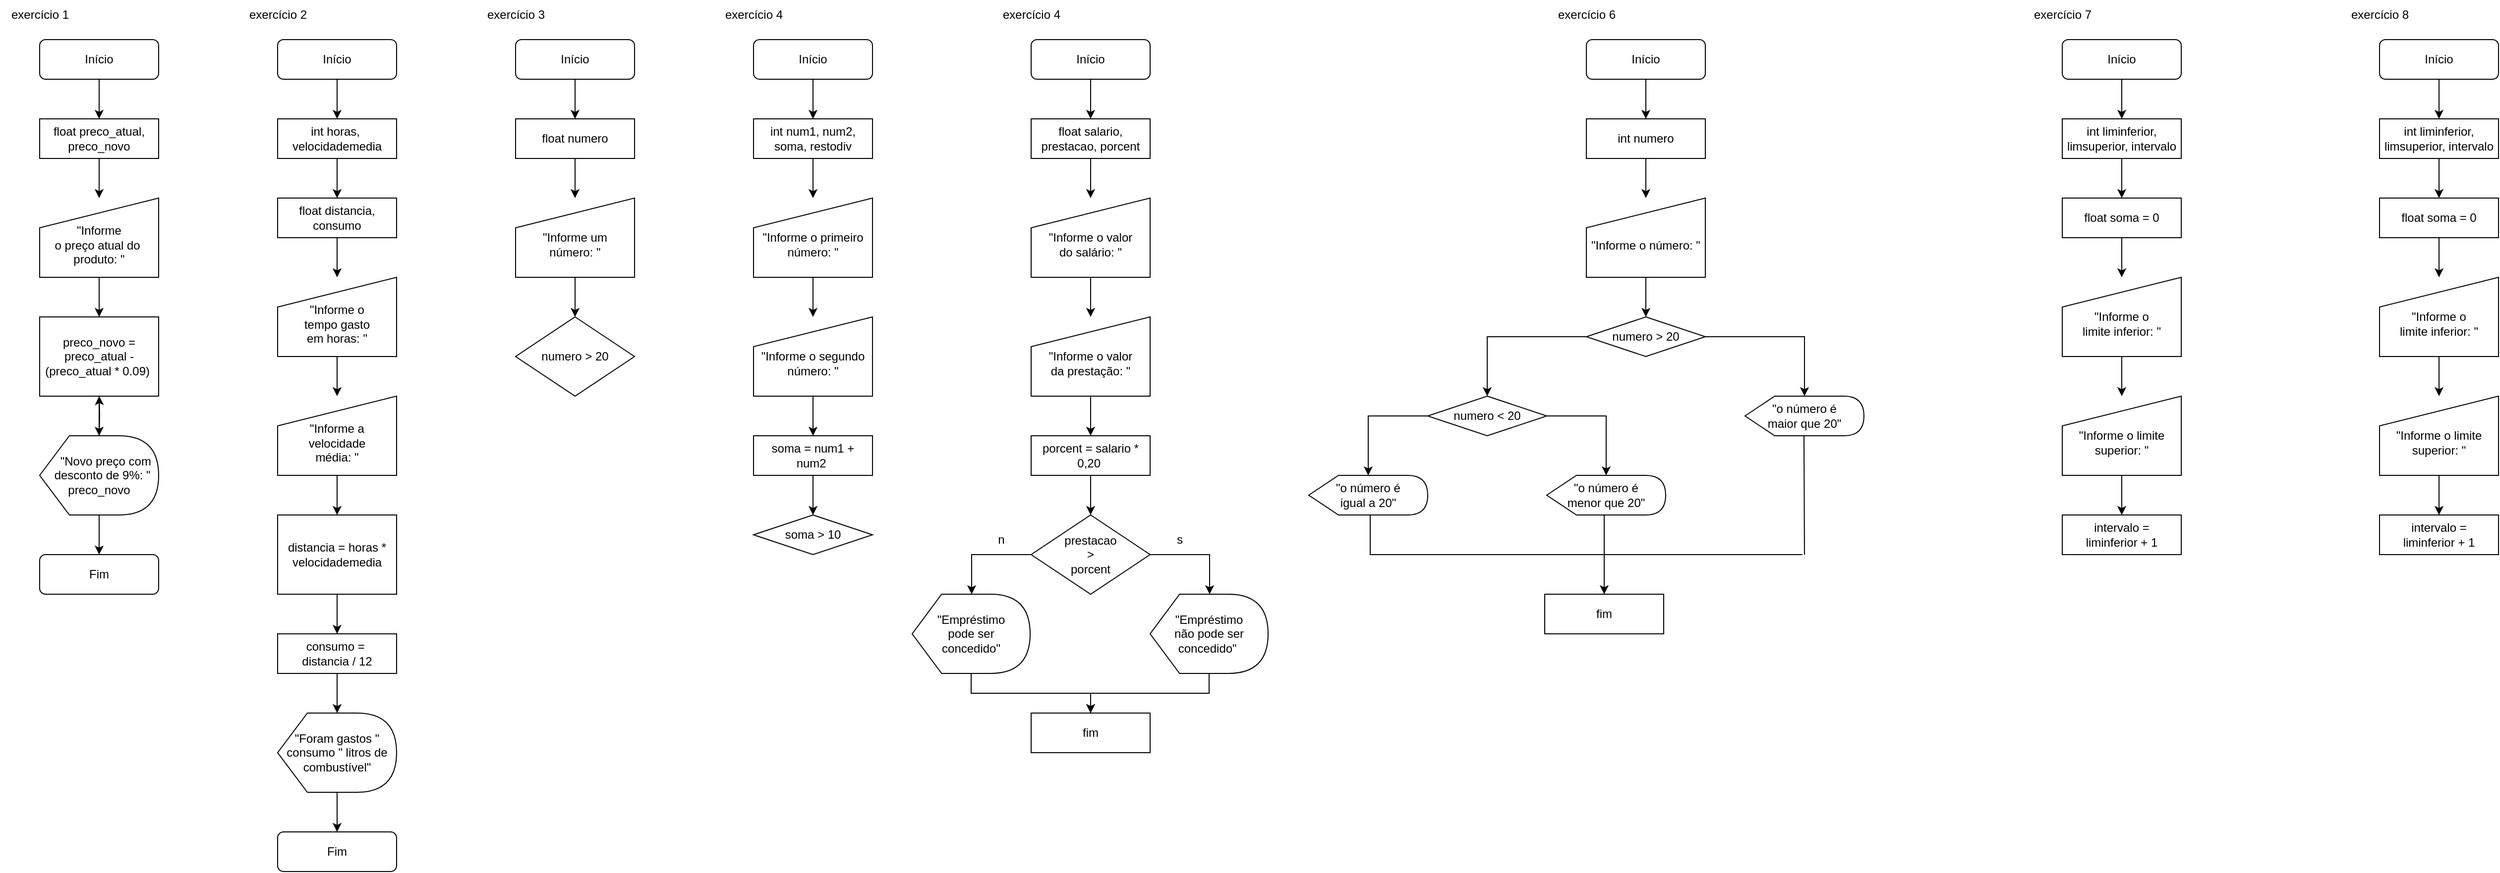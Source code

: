 <mxfile version="21.7.4" type="github">
  <diagram name="Página-1" id="6OJFohY8rK-hH3m3bg7i">
    <mxGraphModel dx="880" dy="452" grid="1" gridSize="10" guides="1" tooltips="1" connect="1" arrows="1" fold="1" page="1" pageScale="1" pageWidth="827" pageHeight="1169" math="0" shadow="0">
      <root>
        <mxCell id="0" />
        <mxCell id="1" parent="0" />
        <mxCell id="3HlrBlEwusMIzVOs72gr-17" value="" style="edgeStyle=orthogonalEdgeStyle;rounded=0;orthogonalLoop=1;jettySize=auto;html=1;" parent="1" source="3HlrBlEwusMIzVOs72gr-1" target="3HlrBlEwusMIzVOs72gr-14" edge="1">
          <mxGeometry relative="1" as="geometry" />
        </mxCell>
        <mxCell id="3HlrBlEwusMIzVOs72gr-1" value="Início" style="rounded=1;whiteSpace=wrap;html=1;" parent="1" vertex="1">
          <mxGeometry x="40" y="40" width="120" height="40" as="geometry" />
        </mxCell>
        <mxCell id="3HlrBlEwusMIzVOs72gr-24" value="" style="edgeStyle=orthogonalEdgeStyle;rounded=0;orthogonalLoop=1;jettySize=auto;html=1;exitX=0.5;exitY=1;exitDx=0;exitDy=0;" parent="1" target="3HlrBlEwusMIzVOs72gr-23" edge="1">
          <mxGeometry relative="1" as="geometry">
            <mxPoint x="100" y="440" as="sourcePoint" />
          </mxGeometry>
        </mxCell>
        <mxCell id="3HlrBlEwusMIzVOs72gr-15" value="" style="edgeStyle=orthogonalEdgeStyle;rounded=0;orthogonalLoop=1;jettySize=auto;html=1;" parent="1" source="3HlrBlEwusMIzVOs72gr-14" edge="1">
          <mxGeometry relative="1" as="geometry">
            <mxPoint x="100" y="200" as="targetPoint" />
          </mxGeometry>
        </mxCell>
        <mxCell id="3HlrBlEwusMIzVOs72gr-14" value="float preco_atual, preco_novo" style="whiteSpace=wrap;html=1;" parent="1" vertex="1">
          <mxGeometry x="40" y="120" width="120" height="40" as="geometry" />
        </mxCell>
        <mxCell id="3HlrBlEwusMIzVOs72gr-27" value="" style="edgeStyle=orthogonalEdgeStyle;rounded=0;orthogonalLoop=1;jettySize=auto;html=1;" parent="1" source="3HlrBlEwusMIzVOs72gr-23" target="3HlrBlEwusMIzVOs72gr-25" edge="1">
          <mxGeometry relative="1" as="geometry" />
        </mxCell>
        <mxCell id="3HlrBlEwusMIzVOs72gr-23" value="preco_novo = preco_atual - (preco_atual * 0.09)&amp;nbsp;" style="rounded=0;whiteSpace=wrap;html=1;" parent="1" vertex="1">
          <mxGeometry x="40" y="320" width="120" height="80" as="geometry" />
        </mxCell>
        <mxCell id="3HlrBlEwusMIzVOs72gr-30" value="" style="edgeStyle=orthogonalEdgeStyle;rounded=0;orthogonalLoop=1;jettySize=auto;html=1;" parent="1" source="3HlrBlEwusMIzVOs72gr-25" target="3HlrBlEwusMIzVOs72gr-29" edge="1">
          <mxGeometry relative="1" as="geometry" />
        </mxCell>
        <mxCell id="3HlrBlEwusMIzVOs72gr-25" value="&amp;nbsp; &amp;nbsp; &amp;nbsp;&quot;Novo preço com&amp;nbsp; &amp;nbsp; desconto de 9%: &quot; preco_novo" style="shape=display;whiteSpace=wrap;html=1;" parent="1" vertex="1">
          <mxGeometry x="40" y="440" width="120" height="80" as="geometry" />
        </mxCell>
        <mxCell id="3HlrBlEwusMIzVOs72gr-29" value="Fim" style="rounded=1;whiteSpace=wrap;html=1;" parent="1" vertex="1">
          <mxGeometry x="40" y="560" width="120" height="40" as="geometry" />
        </mxCell>
        <mxCell id="3HlrBlEwusMIzVOs72gr-35" value="exercício 1" style="text;html=1;align=center;verticalAlign=middle;resizable=0;points=[];autosize=1;strokeColor=none;fillColor=none;" parent="1" vertex="1">
          <mxGeometry width="80" height="30" as="geometry" />
        </mxCell>
        <mxCell id="3HlrBlEwusMIzVOs72gr-37" value="exercício 2" style="text;html=1;align=center;verticalAlign=middle;resizable=0;points=[];autosize=1;strokeColor=none;fillColor=none;" parent="1" vertex="1">
          <mxGeometry x="240" width="80" height="30" as="geometry" />
        </mxCell>
        <mxCell id="3HlrBlEwusMIzVOs72gr-44" value="" style="edgeStyle=orthogonalEdgeStyle;rounded=0;orthogonalLoop=1;jettySize=auto;html=1;" parent="1" source="3HlrBlEwusMIzVOs72gr-38" target="3HlrBlEwusMIzVOs72gr-41" edge="1">
          <mxGeometry relative="1" as="geometry" />
        </mxCell>
        <mxCell id="3HlrBlEwusMIzVOs72gr-38" value="Início" style="rounded=1;whiteSpace=wrap;html=1;" parent="1" vertex="1">
          <mxGeometry x="280" y="40" width="120" height="40" as="geometry" />
        </mxCell>
        <mxCell id="3HlrBlEwusMIzVOs72gr-45" value="" style="edgeStyle=orthogonalEdgeStyle;rounded=0;orthogonalLoop=1;jettySize=auto;html=1;" parent="1" source="3HlrBlEwusMIzVOs72gr-41" target="3HlrBlEwusMIzVOs72gr-42" edge="1">
          <mxGeometry relative="1" as="geometry" />
        </mxCell>
        <mxCell id="3HlrBlEwusMIzVOs72gr-41" value="&lt;font&gt;int horas,&amp;nbsp;&lt;br&gt;&lt;/font&gt;velocidademedia" style="rounded=0;whiteSpace=wrap;html=1;" parent="1" vertex="1">
          <mxGeometry x="280" y="120" width="120" height="40" as="geometry" />
        </mxCell>
        <mxCell id="4Ul2uqk5TLcKOXgZtuCx-5" value="" style="edgeStyle=orthogonalEdgeStyle;rounded=0;orthogonalLoop=1;jettySize=auto;html=1;" parent="1" source="3HlrBlEwusMIzVOs72gr-42" target="4Ul2uqk5TLcKOXgZtuCx-2" edge="1">
          <mxGeometry relative="1" as="geometry" />
        </mxCell>
        <mxCell id="3HlrBlEwusMIzVOs72gr-42" value="float distancia, consumo" style="rounded=0;whiteSpace=wrap;html=1;" parent="1" vertex="1">
          <mxGeometry x="280" y="200" width="120" height="40" as="geometry" />
        </mxCell>
        <mxCell id="4Ul2uqk5TLcKOXgZtuCx-6" value="" style="edgeStyle=orthogonalEdgeStyle;rounded=0;orthogonalLoop=1;jettySize=auto;html=1;" parent="1" source="4Ul2uqk5TLcKOXgZtuCx-2" target="4Ul2uqk5TLcKOXgZtuCx-3" edge="1">
          <mxGeometry relative="1" as="geometry" />
        </mxCell>
        <mxCell id="4Ul2uqk5TLcKOXgZtuCx-2" value="&lt;font style=&quot;border-color: var(--border-color);&quot;&gt;&lt;font style=&quot;border-color: var(--border-color);&quot;&gt;&lt;br&gt;&quot;Informe o&lt;/font&gt;&lt;br style=&quot;border-color: var(--border-color);&quot;&gt;tempo&amp;nbsp;&lt;/font&gt;&lt;font style=&quot;border-color: var(--border-color);&quot;&gt;gasto&lt;/font&gt;&lt;br style=&quot;border-color: var(--border-color);&quot;&gt;&lt;font style=&quot;border-color: var(--border-color);&quot;&gt;em horas: &quot;&lt;/font&gt;" style="shape=manualInput;whiteSpace=wrap;html=1;" parent="1" vertex="1">
          <mxGeometry x="280" y="280" width="120" height="80" as="geometry" />
        </mxCell>
        <mxCell id="4Ul2uqk5TLcKOXgZtuCx-11" value="" style="edgeStyle=orthogonalEdgeStyle;rounded=0;orthogonalLoop=1;jettySize=auto;html=1;" parent="1" source="4Ul2uqk5TLcKOXgZtuCx-3" target="4Ul2uqk5TLcKOXgZtuCx-9" edge="1">
          <mxGeometry relative="1" as="geometry" />
        </mxCell>
        <mxCell id="4Ul2uqk5TLcKOXgZtuCx-3" value="&lt;br&gt;&quot;Informe a&lt;br style=&quot;border-color: var(--border-color);&quot;&gt;velocidade&lt;br style=&quot;border-color: var(--border-color);&quot;&gt;média: &quot;" style="shape=manualInput;whiteSpace=wrap;html=1;" parent="1" vertex="1">
          <mxGeometry x="280" y="400" width="120" height="80" as="geometry" />
        </mxCell>
        <mxCell id="4Ul2uqk5TLcKOXgZtuCx-17" value="" style="edgeStyle=orthogonalEdgeStyle;rounded=0;orthogonalLoop=1;jettySize=auto;html=1;" parent="1" source="4Ul2uqk5TLcKOXgZtuCx-4" target="3HlrBlEwusMIzVOs72gr-23" edge="1">
          <mxGeometry relative="1" as="geometry" />
        </mxCell>
        <mxCell id="4Ul2uqk5TLcKOXgZtuCx-4" value="&lt;br&gt;&quot;Informe&lt;br style=&quot;border-color: var(--border-color);&quot;&gt;o preço atual do&amp;nbsp; produto: &quot;" style="shape=manualInput;whiteSpace=wrap;html=1;" parent="1" vertex="1">
          <mxGeometry x="40" y="200" width="120" height="80" as="geometry" />
        </mxCell>
        <mxCell id="4Ul2uqk5TLcKOXgZtuCx-12" value="" style="edgeStyle=orthogonalEdgeStyle;rounded=0;orthogonalLoop=1;jettySize=auto;html=1;" parent="1" source="4Ul2uqk5TLcKOXgZtuCx-9" target="4Ul2uqk5TLcKOXgZtuCx-10" edge="1">
          <mxGeometry relative="1" as="geometry" />
        </mxCell>
        <mxCell id="4Ul2uqk5TLcKOXgZtuCx-9" value="distancia =&amp;nbsp;horas * velocidademedia" style="rounded=0;whiteSpace=wrap;html=1;" parent="1" vertex="1">
          <mxGeometry x="280" y="520" width="120" height="80" as="geometry" />
        </mxCell>
        <mxCell id="4Ul2uqk5TLcKOXgZtuCx-14" value="" style="edgeStyle=orthogonalEdgeStyle;rounded=0;orthogonalLoop=1;jettySize=auto;html=1;" parent="1" source="4Ul2uqk5TLcKOXgZtuCx-10" target="4Ul2uqk5TLcKOXgZtuCx-13" edge="1">
          <mxGeometry relative="1" as="geometry" />
        </mxCell>
        <mxCell id="4Ul2uqk5TLcKOXgZtuCx-10" value="consumo =&amp;nbsp;&lt;br&gt;distancia / 12" style="rounded=0;whiteSpace=wrap;html=1;" parent="1" vertex="1">
          <mxGeometry x="280" y="640" width="120" height="40" as="geometry" />
        </mxCell>
        <mxCell id="4Ul2uqk5TLcKOXgZtuCx-16" value="" style="edgeStyle=orthogonalEdgeStyle;rounded=0;orthogonalLoop=1;jettySize=auto;html=1;" parent="1" source="4Ul2uqk5TLcKOXgZtuCx-13" target="4Ul2uqk5TLcKOXgZtuCx-15" edge="1">
          <mxGeometry relative="1" as="geometry" />
        </mxCell>
        <mxCell id="4Ul2uqk5TLcKOXgZtuCx-13" value="&quot;Foram gastos &quot; consumo &quot; litros de combustível&quot;" style="shape=display;whiteSpace=wrap;html=1;" parent="1" vertex="1">
          <mxGeometry x="280" y="720" width="120" height="80" as="geometry" />
        </mxCell>
        <mxCell id="4Ul2uqk5TLcKOXgZtuCx-15" value="Fim" style="rounded=1;whiteSpace=wrap;html=1;" parent="1" vertex="1">
          <mxGeometry x="280" y="840" width="120" height="40" as="geometry" />
        </mxCell>
        <mxCell id="4Ul2uqk5TLcKOXgZtuCx-18" value="exercício 3" style="text;html=1;align=center;verticalAlign=middle;resizable=0;points=[];autosize=1;strokeColor=none;fillColor=none;" parent="1" vertex="1">
          <mxGeometry x="480" width="80" height="30" as="geometry" />
        </mxCell>
        <mxCell id="4Ul2uqk5TLcKOXgZtuCx-19" value="exercício 4" style="text;html=1;align=center;verticalAlign=middle;resizable=0;points=[];autosize=1;strokeColor=none;fillColor=none;" parent="1" vertex="1">
          <mxGeometry x="720" width="80" height="30" as="geometry" />
        </mxCell>
        <mxCell id="4Ul2uqk5TLcKOXgZtuCx-26" value="" style="edgeStyle=orthogonalEdgeStyle;rounded=0;orthogonalLoop=1;jettySize=auto;html=1;" parent="1" source="4Ul2uqk5TLcKOXgZtuCx-20" target="4Ul2uqk5TLcKOXgZtuCx-24" edge="1">
          <mxGeometry relative="1" as="geometry" />
        </mxCell>
        <mxCell id="4Ul2uqk5TLcKOXgZtuCx-20" value="Início" style="rounded=1;whiteSpace=wrap;html=1;" parent="1" vertex="1">
          <mxGeometry x="520" y="40" width="120" height="40" as="geometry" />
        </mxCell>
        <mxCell id="4Ul2uqk5TLcKOXgZtuCx-27" value="" style="edgeStyle=orthogonalEdgeStyle;rounded=0;orthogonalLoop=1;jettySize=auto;html=1;" parent="1" source="4Ul2uqk5TLcKOXgZtuCx-21" target="4Ul2uqk5TLcKOXgZtuCx-25" edge="1">
          <mxGeometry relative="1" as="geometry" />
        </mxCell>
        <mxCell id="4Ul2uqk5TLcKOXgZtuCx-21" value="Início" style="rounded=1;whiteSpace=wrap;html=1;" parent="1" vertex="1">
          <mxGeometry x="760" y="40" width="120" height="40" as="geometry" />
        </mxCell>
        <mxCell id="MowBQ1_9IW9g_iaOD-7B-3" value="" style="edgeStyle=orthogonalEdgeStyle;rounded=0;orthogonalLoop=1;jettySize=auto;html=1;" parent="1" source="4Ul2uqk5TLcKOXgZtuCx-24" target="MowBQ1_9IW9g_iaOD-7B-2" edge="1">
          <mxGeometry relative="1" as="geometry" />
        </mxCell>
        <mxCell id="4Ul2uqk5TLcKOXgZtuCx-24" value="float numero" style="rounded=0;whiteSpace=wrap;html=1;" parent="1" vertex="1">
          <mxGeometry x="520" y="120" width="120" height="40" as="geometry" />
        </mxCell>
        <mxCell id="MowBQ1_9IW9g_iaOD-7B-18" value="" style="edgeStyle=orthogonalEdgeStyle;rounded=0;orthogonalLoop=1;jettySize=auto;html=1;" parent="1" source="4Ul2uqk5TLcKOXgZtuCx-25" target="MowBQ1_9IW9g_iaOD-7B-16" edge="1">
          <mxGeometry relative="1" as="geometry" />
        </mxCell>
        <mxCell id="4Ul2uqk5TLcKOXgZtuCx-25" value="int num1, num2,&lt;br&gt;soma, restodiv" style="rounded=0;whiteSpace=wrap;html=1;" parent="1" vertex="1">
          <mxGeometry x="760" y="120" width="120" height="40" as="geometry" />
        </mxCell>
        <mxCell id="MowBQ1_9IW9g_iaOD-7B-5" value="" style="edgeStyle=orthogonalEdgeStyle;rounded=0;orthogonalLoop=1;jettySize=auto;html=1;" parent="1" source="MowBQ1_9IW9g_iaOD-7B-2" target="MowBQ1_9IW9g_iaOD-7B-4" edge="1">
          <mxGeometry relative="1" as="geometry" />
        </mxCell>
        <mxCell id="MowBQ1_9IW9g_iaOD-7B-2" value="&lt;br&gt;&quot;Informe um&lt;br&gt;número: &quot;" style="shape=manualInput;whiteSpace=wrap;html=1;" parent="1" vertex="1">
          <mxGeometry x="520" y="200" width="120" height="80" as="geometry" />
        </mxCell>
        <mxCell id="MowBQ1_9IW9g_iaOD-7B-4" value="numero &amp;gt; 20" style="rhombus;whiteSpace=wrap;html=1;" parent="1" vertex="1">
          <mxGeometry x="520" y="320" width="120" height="80" as="geometry" />
        </mxCell>
        <mxCell id="MowBQ1_9IW9g_iaOD-7B-19" value="" style="edgeStyle=orthogonalEdgeStyle;rounded=0;orthogonalLoop=1;jettySize=auto;html=1;" parent="1" source="MowBQ1_9IW9g_iaOD-7B-16" target="MowBQ1_9IW9g_iaOD-7B-17" edge="1">
          <mxGeometry relative="1" as="geometry" />
        </mxCell>
        <mxCell id="MowBQ1_9IW9g_iaOD-7B-16" value="&lt;br&gt;&quot;Informe o primeiro&lt;br&gt;número: &quot;" style="shape=manualInput;whiteSpace=wrap;html=1;" parent="1" vertex="1">
          <mxGeometry x="760" y="200" width="120" height="80" as="geometry" />
        </mxCell>
        <mxCell id="MowBQ1_9IW9g_iaOD-7B-21" value="" style="edgeStyle=orthogonalEdgeStyle;rounded=0;orthogonalLoop=1;jettySize=auto;html=1;" parent="1" source="MowBQ1_9IW9g_iaOD-7B-17" target="MowBQ1_9IW9g_iaOD-7B-20" edge="1">
          <mxGeometry relative="1" as="geometry" />
        </mxCell>
        <mxCell id="MowBQ1_9IW9g_iaOD-7B-17" value="&lt;br&gt;&quot;Informe o segundo&lt;br&gt;número: &quot;" style="shape=manualInput;whiteSpace=wrap;html=1;" parent="1" vertex="1">
          <mxGeometry x="760" y="320" width="120" height="80" as="geometry" />
        </mxCell>
        <mxCell id="MowBQ1_9IW9g_iaOD-7B-23" value="" style="edgeStyle=orthogonalEdgeStyle;rounded=0;orthogonalLoop=1;jettySize=auto;html=1;" parent="1" source="MowBQ1_9IW9g_iaOD-7B-20" target="MowBQ1_9IW9g_iaOD-7B-22" edge="1">
          <mxGeometry relative="1" as="geometry" />
        </mxCell>
        <mxCell id="MowBQ1_9IW9g_iaOD-7B-20" value="soma = num1 + num2&amp;nbsp;" style="whiteSpace=wrap;html=1;" parent="1" vertex="1">
          <mxGeometry x="760" y="440" width="120" height="40" as="geometry" />
        </mxCell>
        <mxCell id="MowBQ1_9IW9g_iaOD-7B-22" value="soma &amp;gt; 10" style="rhombus;whiteSpace=wrap;html=1;" parent="1" vertex="1">
          <mxGeometry x="760" y="520" width="120" height="40" as="geometry" />
        </mxCell>
        <mxCell id="MowBQ1_9IW9g_iaOD-7B-29" value="exercício 4" style="text;html=1;align=center;verticalAlign=middle;resizable=0;points=[];autosize=1;strokeColor=none;fillColor=none;" parent="1" vertex="1">
          <mxGeometry x="1000" width="80" height="30" as="geometry" />
        </mxCell>
        <mxCell id="MowBQ1_9IW9g_iaOD-7B-30" value="" style="edgeStyle=orthogonalEdgeStyle;rounded=0;orthogonalLoop=1;jettySize=auto;html=1;" parent="1" source="MowBQ1_9IW9g_iaOD-7B-31" target="MowBQ1_9IW9g_iaOD-7B-33" edge="1">
          <mxGeometry relative="1" as="geometry" />
        </mxCell>
        <mxCell id="MowBQ1_9IW9g_iaOD-7B-31" value="Início" style="rounded=1;whiteSpace=wrap;html=1;" parent="1" vertex="1">
          <mxGeometry x="1040" y="40" width="120" height="40" as="geometry" />
        </mxCell>
        <mxCell id="MowBQ1_9IW9g_iaOD-7B-32" value="" style="edgeStyle=orthogonalEdgeStyle;rounded=0;orthogonalLoop=1;jettySize=auto;html=1;" parent="1" source="MowBQ1_9IW9g_iaOD-7B-33" target="MowBQ1_9IW9g_iaOD-7B-35" edge="1">
          <mxGeometry relative="1" as="geometry" />
        </mxCell>
        <mxCell id="MowBQ1_9IW9g_iaOD-7B-33" value="float salario, prestacao, porcent" style="rounded=0;whiteSpace=wrap;html=1;" parent="1" vertex="1">
          <mxGeometry x="1040" y="120" width="120" height="40" as="geometry" />
        </mxCell>
        <mxCell id="MowBQ1_9IW9g_iaOD-7B-34" value="" style="edgeStyle=orthogonalEdgeStyle;rounded=0;orthogonalLoop=1;jettySize=auto;html=1;" parent="1" source="MowBQ1_9IW9g_iaOD-7B-35" target="MowBQ1_9IW9g_iaOD-7B-37" edge="1">
          <mxGeometry relative="1" as="geometry" />
        </mxCell>
        <mxCell id="MowBQ1_9IW9g_iaOD-7B-35" value="&lt;br&gt;&quot;Informe o valor&lt;br&gt;do salário: &quot;" style="shape=manualInput;whiteSpace=wrap;html=1;" parent="1" vertex="1">
          <mxGeometry x="1040" y="200" width="120" height="80" as="geometry" />
        </mxCell>
        <mxCell id="MowBQ1_9IW9g_iaOD-7B-36" value="" style="edgeStyle=orthogonalEdgeStyle;rounded=0;orthogonalLoop=1;jettySize=auto;html=1;" parent="1" source="MowBQ1_9IW9g_iaOD-7B-37" target="MowBQ1_9IW9g_iaOD-7B-39" edge="1">
          <mxGeometry relative="1" as="geometry" />
        </mxCell>
        <mxCell id="MowBQ1_9IW9g_iaOD-7B-37" value="&lt;br&gt;&quot;Informe o valor&lt;br&gt;da prestação: &quot;" style="shape=manualInput;whiteSpace=wrap;html=1;" parent="1" vertex="1">
          <mxGeometry x="1040" y="320" width="120" height="80" as="geometry" />
        </mxCell>
        <mxCell id="MowBQ1_9IW9g_iaOD-7B-38" value="" style="edgeStyle=orthogonalEdgeStyle;rounded=0;orthogonalLoop=1;jettySize=auto;html=1;" parent="1" source="MowBQ1_9IW9g_iaOD-7B-39" target="MowBQ1_9IW9g_iaOD-7B-40" edge="1">
          <mxGeometry relative="1" as="geometry" />
        </mxCell>
        <mxCell id="MowBQ1_9IW9g_iaOD-7B-39" value="porcent = salario * 0,20&amp;nbsp;" style="whiteSpace=wrap;html=1;" parent="1" vertex="1">
          <mxGeometry x="1040" y="440" width="120" height="40" as="geometry" />
        </mxCell>
        <mxCell id="Qb0N0NtETYlz7x_AtAxI-2" value="" style="edgeStyle=orthogonalEdgeStyle;rounded=0;orthogonalLoop=1;jettySize=auto;html=1;" edge="1" parent="1" source="MowBQ1_9IW9g_iaOD-7B-40" target="Qb0N0NtETYlz7x_AtAxI-1">
          <mxGeometry relative="1" as="geometry">
            <Array as="points">
              <mxPoint x="1220" y="560" />
            </Array>
          </mxGeometry>
        </mxCell>
        <mxCell id="Qb0N0NtETYlz7x_AtAxI-4" value="" style="edgeStyle=orthogonalEdgeStyle;rounded=0;orthogonalLoop=1;jettySize=auto;html=1;" edge="1" parent="1" source="MowBQ1_9IW9g_iaOD-7B-40" target="Qb0N0NtETYlz7x_AtAxI-3">
          <mxGeometry relative="1" as="geometry">
            <Array as="points">
              <mxPoint x="980" y="560" />
            </Array>
          </mxGeometry>
        </mxCell>
        <mxCell id="MowBQ1_9IW9g_iaOD-7B-40" value="prestacao &lt;br&gt;&amp;gt; &lt;br&gt;porcent" style="rhombus;whiteSpace=wrap;html=1;" parent="1" vertex="1">
          <mxGeometry x="1040" y="520" width="120" height="80" as="geometry" />
        </mxCell>
        <mxCell id="Qb0N0NtETYlz7x_AtAxI-7" value="" style="edgeStyle=orthogonalEdgeStyle;rounded=0;orthogonalLoop=1;jettySize=auto;html=1;" edge="1" parent="1" source="Qb0N0NtETYlz7x_AtAxI-1" target="Qb0N0NtETYlz7x_AtAxI-5">
          <mxGeometry relative="1" as="geometry" />
        </mxCell>
        <mxCell id="Qb0N0NtETYlz7x_AtAxI-1" value="&quot;Empréstimo &lt;br&gt;não pode ser&lt;br&gt;concedido&quot;&amp;nbsp;" style="shape=display;whiteSpace=wrap;html=1;" vertex="1" parent="1">
          <mxGeometry x="1160" y="600" width="119" height="80" as="geometry" />
        </mxCell>
        <mxCell id="Qb0N0NtETYlz7x_AtAxI-6" value="" style="edgeStyle=orthogonalEdgeStyle;rounded=0;orthogonalLoop=1;jettySize=auto;html=1;" edge="1" parent="1" source="Qb0N0NtETYlz7x_AtAxI-3" target="Qb0N0NtETYlz7x_AtAxI-5">
          <mxGeometry relative="1" as="geometry">
            <Array as="points">
              <mxPoint x="980" y="700" />
              <mxPoint x="1100" y="700" />
            </Array>
          </mxGeometry>
        </mxCell>
        <mxCell id="Qb0N0NtETYlz7x_AtAxI-3" value="&quot;Empréstimo&lt;br&gt;pode ser&lt;br&gt;concedido&quot;" style="shape=display;whiteSpace=wrap;html=1;" vertex="1" parent="1">
          <mxGeometry x="920" y="600" width="119" height="80" as="geometry" />
        </mxCell>
        <mxCell id="Qb0N0NtETYlz7x_AtAxI-5" value="fim" style="whiteSpace=wrap;html=1;" vertex="1" parent="1">
          <mxGeometry x="1040" y="720" width="120" height="40" as="geometry" />
        </mxCell>
        <mxCell id="Qb0N0NtETYlz7x_AtAxI-8" value="n" style="text;html=1;strokeColor=none;fillColor=none;align=center;verticalAlign=middle;whiteSpace=wrap;rounded=0;" vertex="1" parent="1">
          <mxGeometry x="980" y="530" width="60" height="30" as="geometry" />
        </mxCell>
        <mxCell id="Qb0N0NtETYlz7x_AtAxI-9" value="s" style="text;html=1;strokeColor=none;fillColor=none;align=center;verticalAlign=middle;whiteSpace=wrap;rounded=0;" vertex="1" parent="1">
          <mxGeometry x="1160" y="530" width="60" height="30" as="geometry" />
        </mxCell>
        <mxCell id="Qb0N0NtETYlz7x_AtAxI-10" value="exercício 6" style="text;html=1;align=center;verticalAlign=middle;resizable=0;points=[];autosize=1;strokeColor=none;fillColor=none;" vertex="1" parent="1">
          <mxGeometry x="1560" width="80" height="30" as="geometry" />
        </mxCell>
        <mxCell id="Qb0N0NtETYlz7x_AtAxI-11" value="" style="edgeStyle=orthogonalEdgeStyle;rounded=0;orthogonalLoop=1;jettySize=auto;html=1;" edge="1" source="Qb0N0NtETYlz7x_AtAxI-12" target="Qb0N0NtETYlz7x_AtAxI-14" parent="1">
          <mxGeometry relative="1" as="geometry" />
        </mxCell>
        <mxCell id="Qb0N0NtETYlz7x_AtAxI-12" value="Início" style="rounded=1;whiteSpace=wrap;html=1;" vertex="1" parent="1">
          <mxGeometry x="1600" y="40" width="120" height="40" as="geometry" />
        </mxCell>
        <mxCell id="Qb0N0NtETYlz7x_AtAxI-13" value="" style="edgeStyle=orthogonalEdgeStyle;rounded=0;orthogonalLoop=1;jettySize=auto;html=1;" edge="1" source="Qb0N0NtETYlz7x_AtAxI-14" target="Qb0N0NtETYlz7x_AtAxI-16" parent="1">
          <mxGeometry relative="1" as="geometry" />
        </mxCell>
        <mxCell id="Qb0N0NtETYlz7x_AtAxI-14" value="int numero" style="rounded=0;whiteSpace=wrap;html=1;" vertex="1" parent="1">
          <mxGeometry x="1600" y="120" width="120" height="40" as="geometry" />
        </mxCell>
        <mxCell id="Qb0N0NtETYlz7x_AtAxI-32" value="" style="edgeStyle=orthogonalEdgeStyle;rounded=0;orthogonalLoop=1;jettySize=auto;html=1;" edge="1" parent="1" source="Qb0N0NtETYlz7x_AtAxI-16" target="Qb0N0NtETYlz7x_AtAxI-31">
          <mxGeometry relative="1" as="geometry" />
        </mxCell>
        <mxCell id="Qb0N0NtETYlz7x_AtAxI-16" value="&lt;br&gt;&quot;Informe o número: &quot;" style="shape=manualInput;whiteSpace=wrap;html=1;" vertex="1" parent="1">
          <mxGeometry x="1600" y="200" width="120" height="80" as="geometry" />
        </mxCell>
        <mxCell id="Qb0N0NtETYlz7x_AtAxI-34" value="" style="edgeStyle=orthogonalEdgeStyle;rounded=0;orthogonalLoop=1;jettySize=auto;html=1;" edge="1" parent="1" source="Qb0N0NtETYlz7x_AtAxI-31" target="Qb0N0NtETYlz7x_AtAxI-33">
          <mxGeometry relative="1" as="geometry">
            <Array as="points">
              <mxPoint x="1820" y="340" />
            </Array>
          </mxGeometry>
        </mxCell>
        <mxCell id="Qb0N0NtETYlz7x_AtAxI-37" value="" style="edgeStyle=orthogonalEdgeStyle;rounded=0;orthogonalLoop=1;jettySize=auto;html=1;" edge="1" parent="1" source="Qb0N0NtETYlz7x_AtAxI-31" target="Qb0N0NtETYlz7x_AtAxI-36">
          <mxGeometry relative="1" as="geometry">
            <Array as="points">
              <mxPoint x="1500" y="340" />
            </Array>
          </mxGeometry>
        </mxCell>
        <mxCell id="Qb0N0NtETYlz7x_AtAxI-31" value="numero &amp;gt; 20" style="rhombus;whiteSpace=wrap;html=1;" vertex="1" parent="1">
          <mxGeometry x="1600" y="320" width="120" height="40" as="geometry" />
        </mxCell>
        <mxCell id="Qb0N0NtETYlz7x_AtAxI-33" value="&quot;o número é&lt;br&gt;maior que 20&quot;" style="shape=display;whiteSpace=wrap;html=1;" vertex="1" parent="1">
          <mxGeometry x="1760" y="400" width="120" height="40" as="geometry" />
        </mxCell>
        <mxCell id="Qb0N0NtETYlz7x_AtAxI-39" value="" style="edgeStyle=orthogonalEdgeStyle;rounded=0;orthogonalLoop=1;jettySize=auto;html=1;entryX=0.5;entryY=0;entryDx=0;entryDy=0;entryPerimeter=0;" edge="1" parent="1" target="Qb0N0NtETYlz7x_AtAxI-38">
          <mxGeometry relative="1" as="geometry">
            <mxPoint x="1500" y="420" as="sourcePoint" />
            <mxPoint x="1620" y="470" as="targetPoint" />
            <Array as="points">
              <mxPoint x="1620" y="420" />
            </Array>
          </mxGeometry>
        </mxCell>
        <mxCell id="Qb0N0NtETYlz7x_AtAxI-41" value="" style="edgeStyle=orthogonalEdgeStyle;rounded=0;orthogonalLoop=1;jettySize=auto;html=1;" edge="1" parent="1" source="Qb0N0NtETYlz7x_AtAxI-36" target="Qb0N0NtETYlz7x_AtAxI-40">
          <mxGeometry relative="1" as="geometry">
            <Array as="points">
              <mxPoint x="1380" y="420" />
            </Array>
          </mxGeometry>
        </mxCell>
        <mxCell id="Qb0N0NtETYlz7x_AtAxI-36" value="numero &amp;lt; 20" style="rhombus;whiteSpace=wrap;html=1;" vertex="1" parent="1">
          <mxGeometry x="1440" y="400" width="120" height="40" as="geometry" />
        </mxCell>
        <mxCell id="Qb0N0NtETYlz7x_AtAxI-38" value="&quot;o número é&lt;br&gt;menor que 20&quot;" style="shape=display;whiteSpace=wrap;html=1;" vertex="1" parent="1">
          <mxGeometry x="1560" y="480" width="120" height="40" as="geometry" />
        </mxCell>
        <mxCell id="Qb0N0NtETYlz7x_AtAxI-44" value="" style="edgeStyle=orthogonalEdgeStyle;rounded=0;orthogonalLoop=1;jettySize=auto;html=1;entryX=0.5;entryY=0;entryDx=0;entryDy=0;" edge="1" parent="1" target="Qb0N0NtETYlz7x_AtAxI-42">
          <mxGeometry relative="1" as="geometry">
            <mxPoint x="1382" y="520" as="sourcePoint" />
            <mxPoint x="1638" y="580" as="targetPoint" />
            <Array as="points">
              <mxPoint x="1382" y="560" />
              <mxPoint x="1618" y="560" />
            </Array>
          </mxGeometry>
        </mxCell>
        <mxCell id="Qb0N0NtETYlz7x_AtAxI-40" value="&quot;o número é&lt;br&gt;igual a 20&quot;" style="shape=display;whiteSpace=wrap;html=1;" vertex="1" parent="1">
          <mxGeometry x="1320" y="480" width="120" height="40" as="geometry" />
        </mxCell>
        <mxCell id="Qb0N0NtETYlz7x_AtAxI-42" value="fim" style="whiteSpace=wrap;html=1;" vertex="1" parent="1">
          <mxGeometry x="1558" y="600" width="120" height="40" as="geometry" />
        </mxCell>
        <mxCell id="Qb0N0NtETYlz7x_AtAxI-49" value="" style="endArrow=none;html=1;rounded=0;entryX=0.35;entryY=1.013;entryDx=0;entryDy=0;entryPerimeter=0;" edge="1" parent="1">
          <mxGeometry width="50" height="50" relative="1" as="geometry">
            <mxPoint x="1820" y="560" as="sourcePoint" />
            <mxPoint x="1819.5" y="440.0" as="targetPoint" />
          </mxGeometry>
        </mxCell>
        <mxCell id="Qb0N0NtETYlz7x_AtAxI-50" value="" style="endArrow=none;html=1;rounded=0;" edge="1" parent="1">
          <mxGeometry width="50" height="50" relative="1" as="geometry">
            <mxPoint x="1608" y="560" as="sourcePoint" />
            <mxPoint x="1818" y="560" as="targetPoint" />
          </mxGeometry>
        </mxCell>
        <mxCell id="Qb0N0NtETYlz7x_AtAxI-52" value="" style="endArrow=none;html=1;rounded=0;" edge="1" parent="1">
          <mxGeometry width="50" height="50" relative="1" as="geometry">
            <mxPoint x="1618" y="560" as="sourcePoint" />
            <mxPoint x="1618" y="520" as="targetPoint" />
          </mxGeometry>
        </mxCell>
        <mxCell id="Qb0N0NtETYlz7x_AtAxI-53" value="" style="edgeStyle=orthogonalEdgeStyle;rounded=0;orthogonalLoop=1;jettySize=auto;html=1;" edge="1" source="Qb0N0NtETYlz7x_AtAxI-54" target="Qb0N0NtETYlz7x_AtAxI-56" parent="1">
          <mxGeometry relative="1" as="geometry" />
        </mxCell>
        <mxCell id="Qb0N0NtETYlz7x_AtAxI-54" value="Início" style="rounded=1;whiteSpace=wrap;html=1;" vertex="1" parent="1">
          <mxGeometry x="2080" y="40" width="120" height="40" as="geometry" />
        </mxCell>
        <mxCell id="Qb0N0NtETYlz7x_AtAxI-55" value="" style="edgeStyle=orthogonalEdgeStyle;rounded=0;orthogonalLoop=1;jettySize=auto;html=1;" edge="1" source="Qb0N0NtETYlz7x_AtAxI-56" target="Qb0N0NtETYlz7x_AtAxI-58" parent="1">
          <mxGeometry relative="1" as="geometry" />
        </mxCell>
        <mxCell id="Qb0N0NtETYlz7x_AtAxI-56" value="int liminferior, limsuperior, intervalo" style="rounded=0;whiteSpace=wrap;html=1;" vertex="1" parent="1">
          <mxGeometry x="2080" y="120" width="120" height="40" as="geometry" />
        </mxCell>
        <mxCell id="Qb0N0NtETYlz7x_AtAxI-57" value="" style="edgeStyle=orthogonalEdgeStyle;rounded=0;orthogonalLoop=1;jettySize=auto;html=1;" edge="1" source="Qb0N0NtETYlz7x_AtAxI-58" target="Qb0N0NtETYlz7x_AtAxI-60" parent="1">
          <mxGeometry relative="1" as="geometry" />
        </mxCell>
        <mxCell id="Qb0N0NtETYlz7x_AtAxI-58" value="float soma = 0" style="rounded=0;whiteSpace=wrap;html=1;" vertex="1" parent="1">
          <mxGeometry x="2080" y="200" width="120" height="40" as="geometry" />
        </mxCell>
        <mxCell id="Qb0N0NtETYlz7x_AtAxI-59" value="" style="edgeStyle=orthogonalEdgeStyle;rounded=0;orthogonalLoop=1;jettySize=auto;html=1;" edge="1" source="Qb0N0NtETYlz7x_AtAxI-60" target="Qb0N0NtETYlz7x_AtAxI-62" parent="1">
          <mxGeometry relative="1" as="geometry" />
        </mxCell>
        <mxCell id="Qb0N0NtETYlz7x_AtAxI-60" value="&lt;font style=&quot;border-color: var(--border-color);&quot;&gt;&lt;font style=&quot;border-color: var(--border-color);&quot;&gt;&lt;br&gt;&quot;Informe o&lt;/font&gt;&lt;br style=&quot;border-color: var(--border-color);&quot;&gt;&lt;/font&gt;&lt;font style=&quot;border-color: var(--border-color);&quot;&gt;limite inferior: &quot;&lt;/font&gt;" style="shape=manualInput;whiteSpace=wrap;html=1;" vertex="1" parent="1">
          <mxGeometry x="2080" y="280" width="120" height="80" as="geometry" />
        </mxCell>
        <mxCell id="Qb0N0NtETYlz7x_AtAxI-76" value="" style="edgeStyle=orthogonalEdgeStyle;rounded=0;orthogonalLoop=1;jettySize=auto;html=1;" edge="1" parent="1" source="Qb0N0NtETYlz7x_AtAxI-62" target="Qb0N0NtETYlz7x_AtAxI-75">
          <mxGeometry relative="1" as="geometry" />
        </mxCell>
        <mxCell id="Qb0N0NtETYlz7x_AtAxI-62" value="&lt;br&gt;&quot;Informe o limite superior: &quot;" style="shape=manualInput;whiteSpace=wrap;html=1;" vertex="1" parent="1">
          <mxGeometry x="2080" y="400" width="120" height="80" as="geometry" />
        </mxCell>
        <mxCell id="Qb0N0NtETYlz7x_AtAxI-70" value="exercício 7" style="text;html=1;align=center;verticalAlign=middle;resizable=0;points=[];autosize=1;strokeColor=none;fillColor=none;" vertex="1" parent="1">
          <mxGeometry x="2040" width="80" height="30" as="geometry" />
        </mxCell>
        <mxCell id="Qb0N0NtETYlz7x_AtAxI-75" value="intervalo = &lt;br&gt;liminferior + 1" style="whiteSpace=wrap;html=1;" vertex="1" parent="1">
          <mxGeometry x="2080" y="520" width="120" height="40" as="geometry" />
        </mxCell>
        <mxCell id="Qb0N0NtETYlz7x_AtAxI-77" value="" style="edgeStyle=orthogonalEdgeStyle;rounded=0;orthogonalLoop=1;jettySize=auto;html=1;" edge="1" source="Qb0N0NtETYlz7x_AtAxI-78" target="Qb0N0NtETYlz7x_AtAxI-80" parent="1">
          <mxGeometry relative="1" as="geometry" />
        </mxCell>
        <mxCell id="Qb0N0NtETYlz7x_AtAxI-78" value="Início" style="rounded=1;whiteSpace=wrap;html=1;" vertex="1" parent="1">
          <mxGeometry x="2400" y="40" width="120" height="40" as="geometry" />
        </mxCell>
        <mxCell id="Qb0N0NtETYlz7x_AtAxI-79" value="" style="edgeStyle=orthogonalEdgeStyle;rounded=0;orthogonalLoop=1;jettySize=auto;html=1;" edge="1" source="Qb0N0NtETYlz7x_AtAxI-80" target="Qb0N0NtETYlz7x_AtAxI-82" parent="1">
          <mxGeometry relative="1" as="geometry" />
        </mxCell>
        <mxCell id="Qb0N0NtETYlz7x_AtAxI-80" value="int liminferior, limsuperior, intervalo" style="rounded=0;whiteSpace=wrap;html=1;" vertex="1" parent="1">
          <mxGeometry x="2400" y="120" width="120" height="40" as="geometry" />
        </mxCell>
        <mxCell id="Qb0N0NtETYlz7x_AtAxI-81" value="" style="edgeStyle=orthogonalEdgeStyle;rounded=0;orthogonalLoop=1;jettySize=auto;html=1;" edge="1" source="Qb0N0NtETYlz7x_AtAxI-82" target="Qb0N0NtETYlz7x_AtAxI-84" parent="1">
          <mxGeometry relative="1" as="geometry" />
        </mxCell>
        <mxCell id="Qb0N0NtETYlz7x_AtAxI-82" value="float soma = 0" style="rounded=0;whiteSpace=wrap;html=1;" vertex="1" parent="1">
          <mxGeometry x="2400" y="200" width="120" height="40" as="geometry" />
        </mxCell>
        <mxCell id="Qb0N0NtETYlz7x_AtAxI-83" value="" style="edgeStyle=orthogonalEdgeStyle;rounded=0;orthogonalLoop=1;jettySize=auto;html=1;" edge="1" source="Qb0N0NtETYlz7x_AtAxI-84" target="Qb0N0NtETYlz7x_AtAxI-86" parent="1">
          <mxGeometry relative="1" as="geometry" />
        </mxCell>
        <mxCell id="Qb0N0NtETYlz7x_AtAxI-84" value="&lt;font style=&quot;border-color: var(--border-color);&quot;&gt;&lt;font style=&quot;border-color: var(--border-color);&quot;&gt;&lt;br&gt;&quot;Informe o&lt;/font&gt;&lt;br style=&quot;border-color: var(--border-color);&quot;&gt;&lt;/font&gt;&lt;font style=&quot;border-color: var(--border-color);&quot;&gt;limite inferior: &quot;&lt;/font&gt;" style="shape=manualInput;whiteSpace=wrap;html=1;" vertex="1" parent="1">
          <mxGeometry x="2400" y="280" width="120" height="80" as="geometry" />
        </mxCell>
        <mxCell id="Qb0N0NtETYlz7x_AtAxI-85" value="" style="edgeStyle=orthogonalEdgeStyle;rounded=0;orthogonalLoop=1;jettySize=auto;html=1;" edge="1" source="Qb0N0NtETYlz7x_AtAxI-86" target="Qb0N0NtETYlz7x_AtAxI-88" parent="1">
          <mxGeometry relative="1" as="geometry" />
        </mxCell>
        <mxCell id="Qb0N0NtETYlz7x_AtAxI-86" value="&lt;br&gt;&quot;Informe o limite superior: &quot;" style="shape=manualInput;whiteSpace=wrap;html=1;" vertex="1" parent="1">
          <mxGeometry x="2400" y="400" width="120" height="80" as="geometry" />
        </mxCell>
        <mxCell id="Qb0N0NtETYlz7x_AtAxI-87" value="exercício 8" style="text;html=1;align=center;verticalAlign=middle;resizable=0;points=[];autosize=1;strokeColor=none;fillColor=none;" vertex="1" parent="1">
          <mxGeometry x="2360" width="80" height="30" as="geometry" />
        </mxCell>
        <mxCell id="Qb0N0NtETYlz7x_AtAxI-88" value="intervalo = &lt;br&gt;liminferior + 1" style="whiteSpace=wrap;html=1;" vertex="1" parent="1">
          <mxGeometry x="2400" y="520" width="120" height="40" as="geometry" />
        </mxCell>
      </root>
    </mxGraphModel>
  </diagram>
</mxfile>
